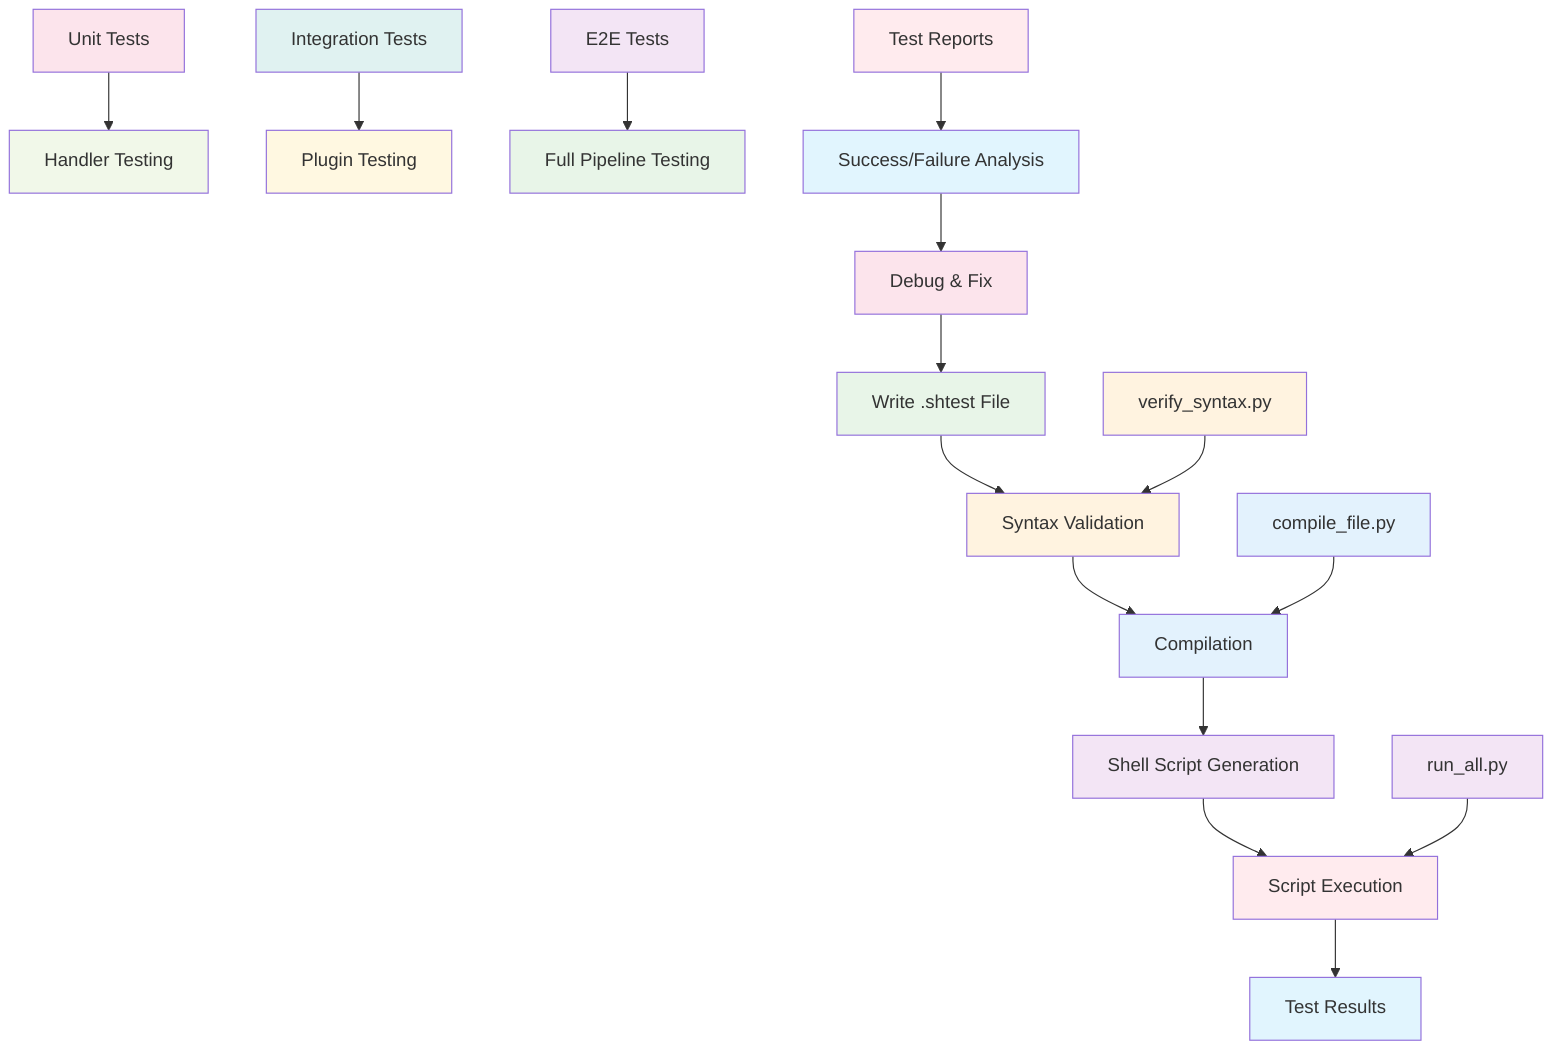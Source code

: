 graph TD
    A[Write .shtest File] --> B[Syntax Validation]
    B --> C[Compilation]
    C --> D[Shell Script Generation]
    D --> E[Script Execution]
    E --> F[Test Results]
    
    G[Unit Tests] --> H[Handler Testing]
    I[Integration Tests] --> J[Plugin Testing]
    K[E2E Tests] --> L[Full Pipeline Testing]
    
    M[verify_syntax.py] --> B
    N[compile_file.py] --> C
    O[run_all.py] --> E
    
    P[Test Reports] --> Q[Success/Failure Analysis]
    Q --> R[Debug & Fix]
    R --> A
    
    style A fill:#e8f5e8
    style B fill:#fff3e0
    style C fill:#e3f2fd
    style D fill:#f3e5f5
    style E fill:#ffebee
    style F fill:#e1f5fe
    style G fill:#fce4ec
    style H fill:#f1f8e9
    style I fill:#e0f2f1
    style J fill:#fff8e1
    style K fill:#f3e5f5
    style L fill:#e8f5e8
    style M fill:#fff3e0
    style N fill:#e3f2fd
    style O fill:#f3e5f5
    style P fill:#ffebee
    style Q fill:#e1f5fe
    style R fill:#fce4ec